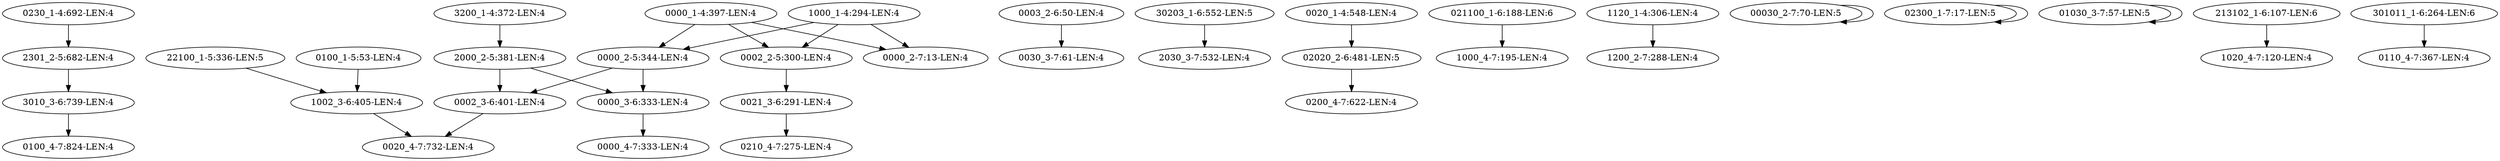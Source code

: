 digraph G {
    "2301_2-5:682-LEN:4" -> "3010_3-6:739-LEN:4";
    "22100_1-5:336-LEN:5" -> "1002_3-6:405-LEN:4";
    "0003_2-6:50-LEN:4" -> "0030_3-7:61-LEN:4";
    "0230_1-4:692-LEN:4" -> "2301_2-5:682-LEN:4";
    "0000_3-6:333-LEN:4" -> "0000_4-7:333-LEN:4";
    "0002_2-5:300-LEN:4" -> "0021_3-6:291-LEN:4";
    "30203_1-6:552-LEN:5" -> "2030_3-7:532-LEN:4";
    "0100_1-5:53-LEN:4" -> "1002_3-6:405-LEN:4";
    "1000_1-4:294-LEN:4" -> "0002_2-5:300-LEN:4";
    "1000_1-4:294-LEN:4" -> "0000_2-7:13-LEN:4";
    "1000_1-4:294-LEN:4" -> "0000_2-5:344-LEN:4";
    "0020_1-4:548-LEN:4" -> "02020_2-6:481-LEN:5";
    "021100_1-6:188-LEN:6" -> "1000_4-7:195-LEN:4";
    "02020_2-6:481-LEN:5" -> "0200_4-7:622-LEN:4";
    "1120_1-4:306-LEN:4" -> "1200_2-7:288-LEN:4";
    "1002_3-6:405-LEN:4" -> "0020_4-7:732-LEN:4";
    "3010_3-6:739-LEN:4" -> "0100_4-7:824-LEN:4";
    "00030_2-7:70-LEN:5" -> "00030_2-7:70-LEN:5";
    "3200_1-4:372-LEN:4" -> "2000_2-5:381-LEN:4";
    "2000_2-5:381-LEN:4" -> "0000_3-6:333-LEN:4";
    "2000_2-5:381-LEN:4" -> "0002_3-6:401-LEN:4";
    "02300_1-7:17-LEN:5" -> "02300_1-7:17-LEN:5";
    "01030_3-7:57-LEN:5" -> "01030_3-7:57-LEN:5";
    "0021_3-6:291-LEN:4" -> "0210_4-7:275-LEN:4";
    "0002_3-6:401-LEN:4" -> "0020_4-7:732-LEN:4";
    "213102_1-6:107-LEN:6" -> "1020_4-7:120-LEN:4";
    "0000_1-4:397-LEN:4" -> "0002_2-5:300-LEN:4";
    "0000_1-4:397-LEN:4" -> "0000_2-7:13-LEN:4";
    "0000_1-4:397-LEN:4" -> "0000_2-5:344-LEN:4";
    "0000_2-5:344-LEN:4" -> "0000_3-6:333-LEN:4";
    "0000_2-5:344-LEN:4" -> "0002_3-6:401-LEN:4";
    "301011_1-6:264-LEN:6" -> "0110_4-7:367-LEN:4";
}
